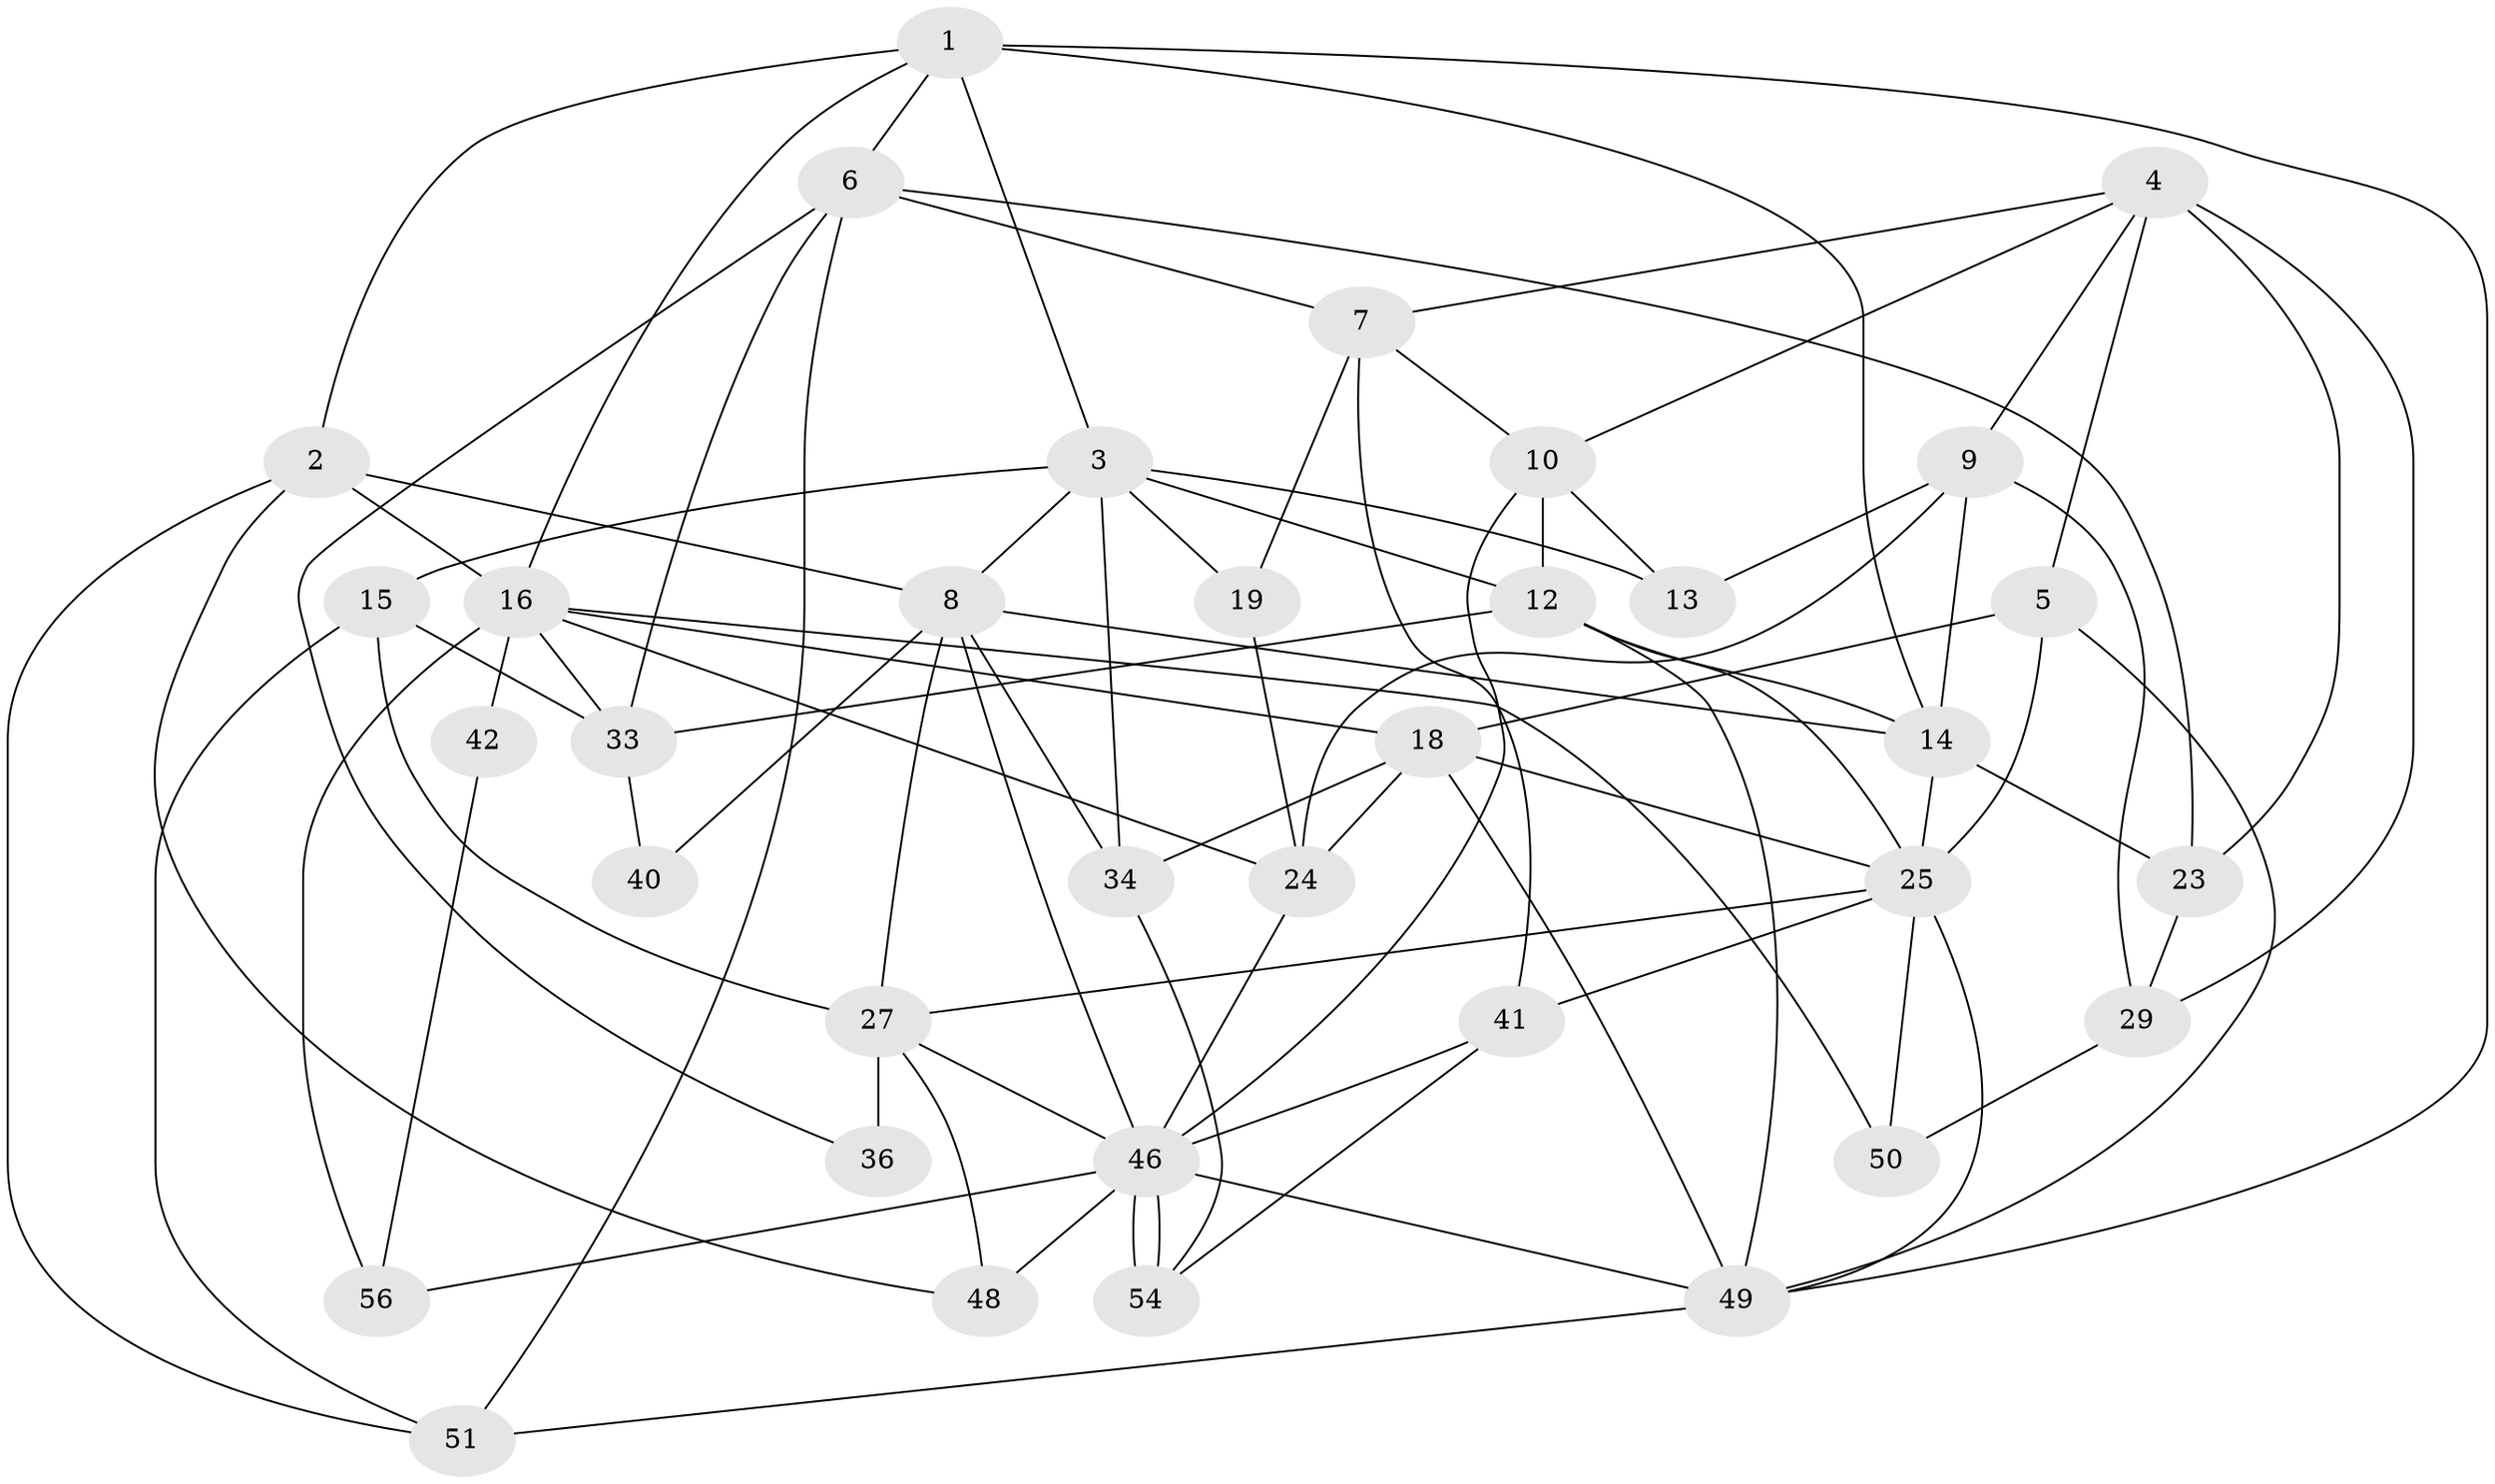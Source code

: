 // original degree distribution, {2: 0.15254237288135594, 4: 0.3389830508474576, 5: 0.1694915254237288, 6: 0.0847457627118644, 3: 0.2033898305084746, 8: 0.01694915254237288, 7: 0.03389830508474576}
// Generated by graph-tools (version 1.1) at 2025/41/03/06/25 10:41:54]
// undirected, 35 vertices, 86 edges
graph export_dot {
graph [start="1"]
  node [color=gray90,style=filled];
  1 [super="+55"];
  2 [super="+44"];
  3 [super="+58"];
  4 [super="+11"];
  5 [super="+37"];
  6 [super="+32"];
  7 [super="+59"];
  8 [super="+57"];
  9 [super="+26"];
  10 [super="+21"];
  12 [super="+17"];
  13;
  14 [super="+28"];
  15 [super="+20"];
  16 [super="+35"];
  18 [super="+47"];
  19 [super="+22"];
  23;
  24 [super="+45"];
  25 [super="+31"];
  27 [super="+30"];
  29 [super="+43"];
  33 [super="+38"];
  34 [super="+39"];
  36;
  40;
  41 [super="+53"];
  42;
  46 [super="+52"];
  48;
  49;
  50;
  51;
  54;
  56;
  1 -- 49;
  1 -- 16;
  1 -- 2;
  1 -- 3;
  1 -- 6;
  1 -- 14;
  2 -- 8;
  2 -- 48;
  2 -- 51;
  2 -- 16;
  3 -- 8;
  3 -- 15;
  3 -- 19;
  3 -- 34;
  3 -- 13;
  3 -- 12;
  4 -- 29;
  4 -- 7;
  4 -- 10;
  4 -- 5;
  4 -- 23;
  4 -- 9;
  5 -- 25 [weight=2];
  5 -- 49;
  5 -- 18;
  6 -- 51;
  6 -- 23;
  6 -- 36;
  6 -- 7;
  6 -- 33;
  7 -- 10;
  7 -- 41;
  7 -- 19;
  8 -- 27;
  8 -- 40;
  8 -- 46;
  8 -- 34;
  8 -- 14;
  9 -- 14;
  9 -- 13;
  9 -- 24;
  9 -- 29;
  10 -- 46;
  10 -- 13;
  10 -- 12;
  12 -- 49;
  12 -- 25;
  12 -- 33;
  12 -- 14;
  14 -- 23;
  14 -- 25 [weight=2];
  15 -- 33;
  15 -- 27;
  15 -- 51;
  16 -- 50;
  16 -- 42 [weight=2];
  16 -- 18;
  16 -- 24;
  16 -- 56;
  16 -- 33;
  18 -- 49;
  18 -- 25;
  18 -- 24 [weight=2];
  18 -- 34;
  19 -- 24;
  23 -- 29;
  24 -- 46;
  25 -- 27;
  25 -- 50 [weight=2];
  25 -- 49;
  25 -- 41;
  27 -- 48;
  27 -- 36;
  27 -- 46;
  29 -- 50;
  33 -- 40;
  34 -- 54;
  41 -- 46;
  41 -- 54;
  42 -- 56;
  46 -- 54 [weight=2];
  46 -- 54;
  46 -- 48;
  46 -- 49;
  46 -- 56;
  49 -- 51;
}
